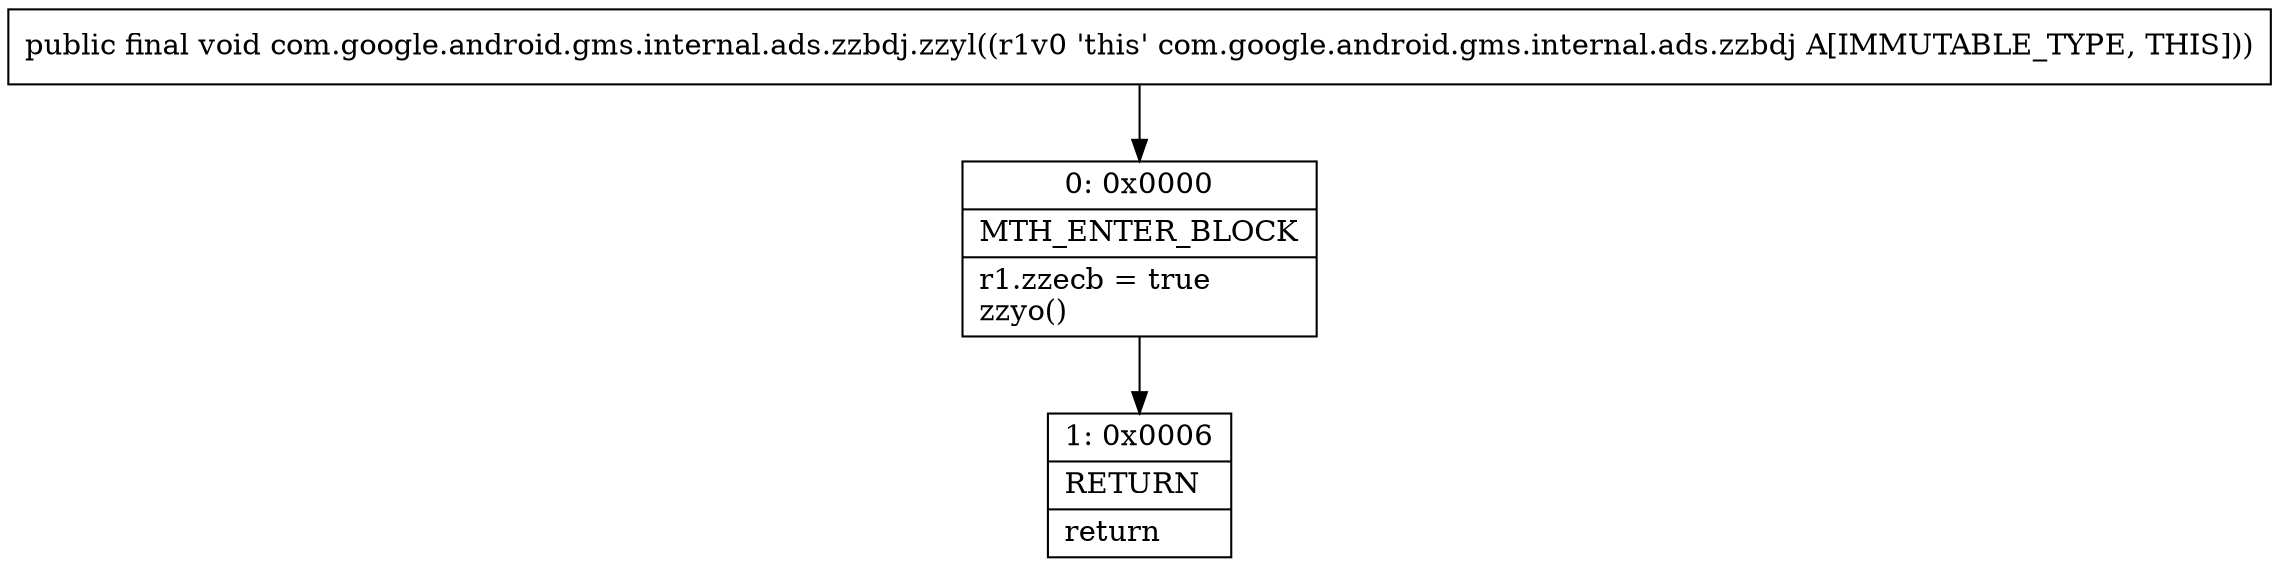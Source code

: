 digraph "CFG forcom.google.android.gms.internal.ads.zzbdj.zzyl()V" {
Node_0 [shape=record,label="{0\:\ 0x0000|MTH_ENTER_BLOCK\l|r1.zzecb = true\lzzyo()\l}"];
Node_1 [shape=record,label="{1\:\ 0x0006|RETURN\l|return\l}"];
MethodNode[shape=record,label="{public final void com.google.android.gms.internal.ads.zzbdj.zzyl((r1v0 'this' com.google.android.gms.internal.ads.zzbdj A[IMMUTABLE_TYPE, THIS])) }"];
MethodNode -> Node_0;
Node_0 -> Node_1;
}

